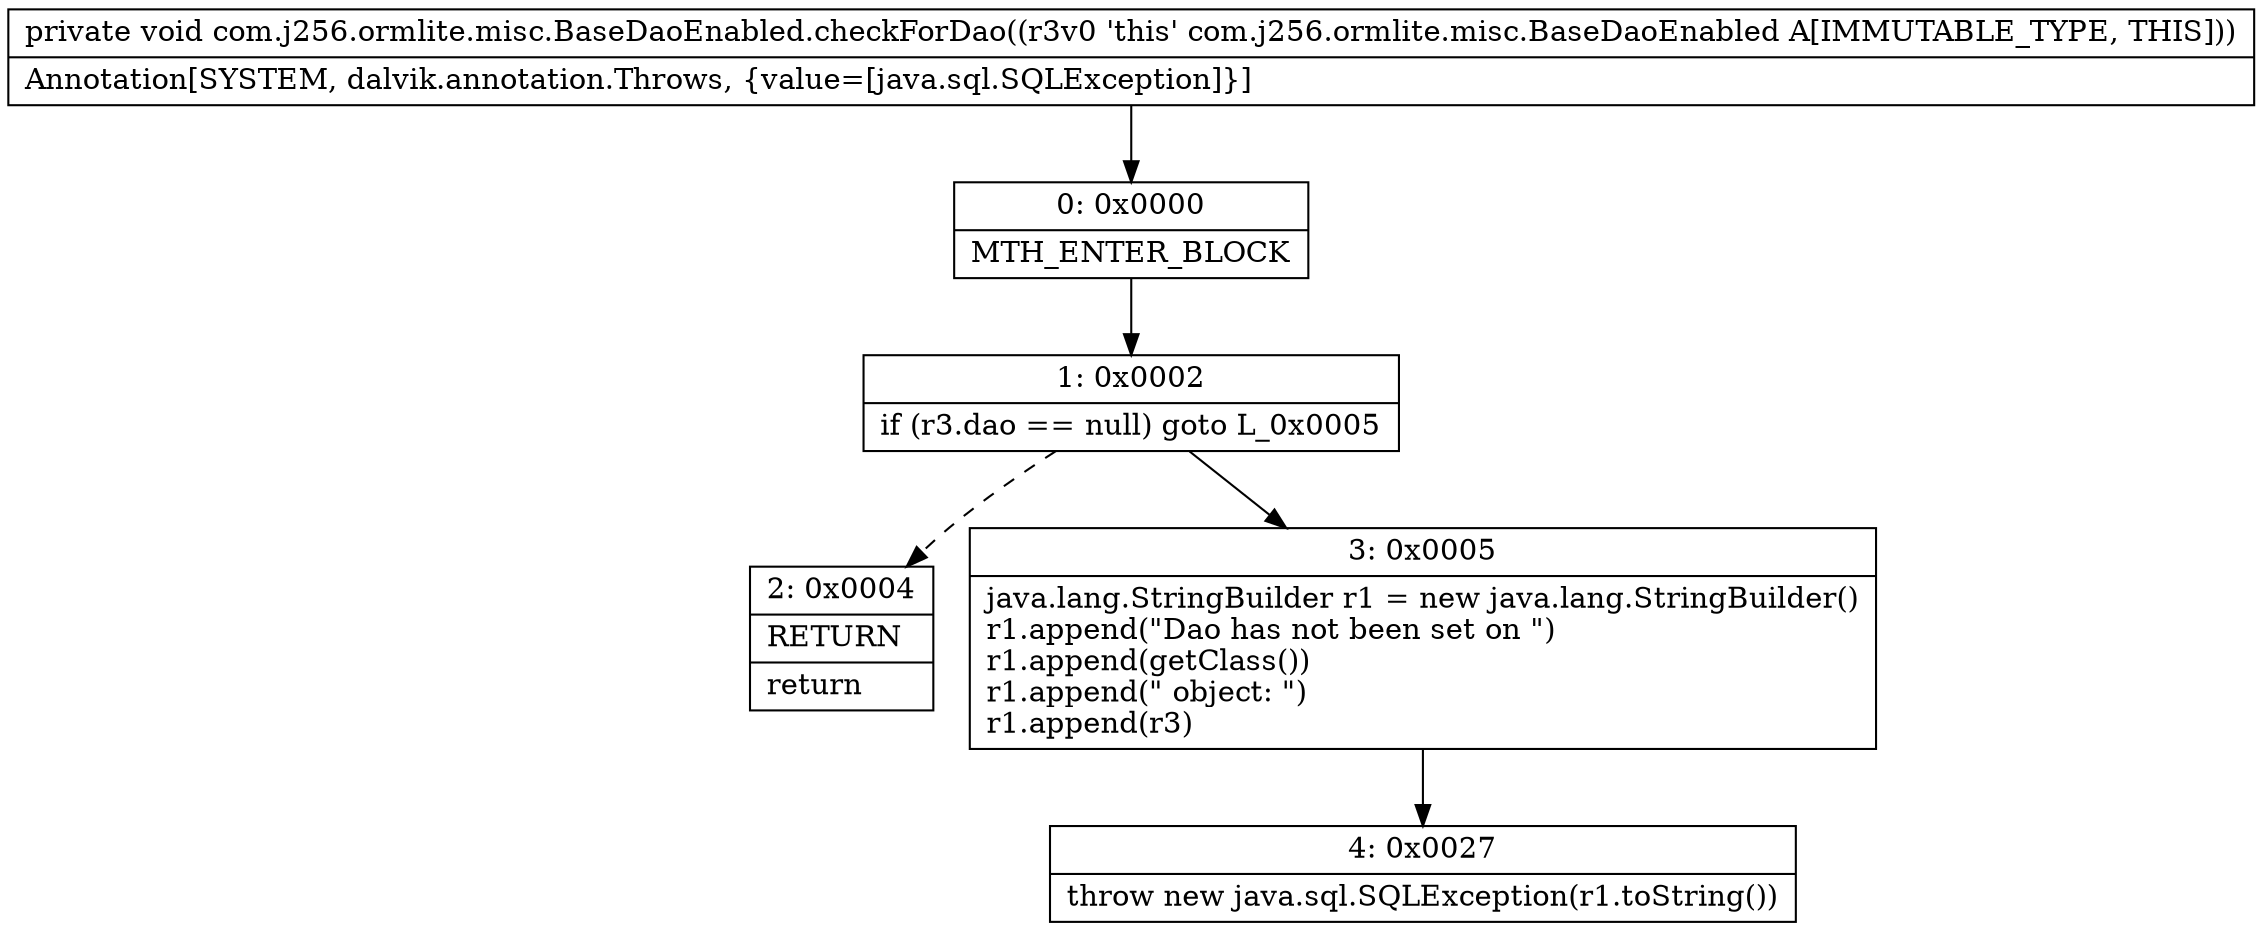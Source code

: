 digraph "CFG forcom.j256.ormlite.misc.BaseDaoEnabled.checkForDao()V" {
Node_0 [shape=record,label="{0\:\ 0x0000|MTH_ENTER_BLOCK\l}"];
Node_1 [shape=record,label="{1\:\ 0x0002|if (r3.dao == null) goto L_0x0005\l}"];
Node_2 [shape=record,label="{2\:\ 0x0004|RETURN\l|return\l}"];
Node_3 [shape=record,label="{3\:\ 0x0005|java.lang.StringBuilder r1 = new java.lang.StringBuilder()\lr1.append(\"Dao has not been set on \")\lr1.append(getClass())\lr1.append(\" object: \")\lr1.append(r3)\l}"];
Node_4 [shape=record,label="{4\:\ 0x0027|throw new java.sql.SQLException(r1.toString())\l}"];
MethodNode[shape=record,label="{private void com.j256.ormlite.misc.BaseDaoEnabled.checkForDao((r3v0 'this' com.j256.ormlite.misc.BaseDaoEnabled A[IMMUTABLE_TYPE, THIS]))  | Annotation[SYSTEM, dalvik.annotation.Throws, \{value=[java.sql.SQLException]\}]\l}"];
MethodNode -> Node_0;
Node_0 -> Node_1;
Node_1 -> Node_2[style=dashed];
Node_1 -> Node_3;
Node_3 -> Node_4;
}

